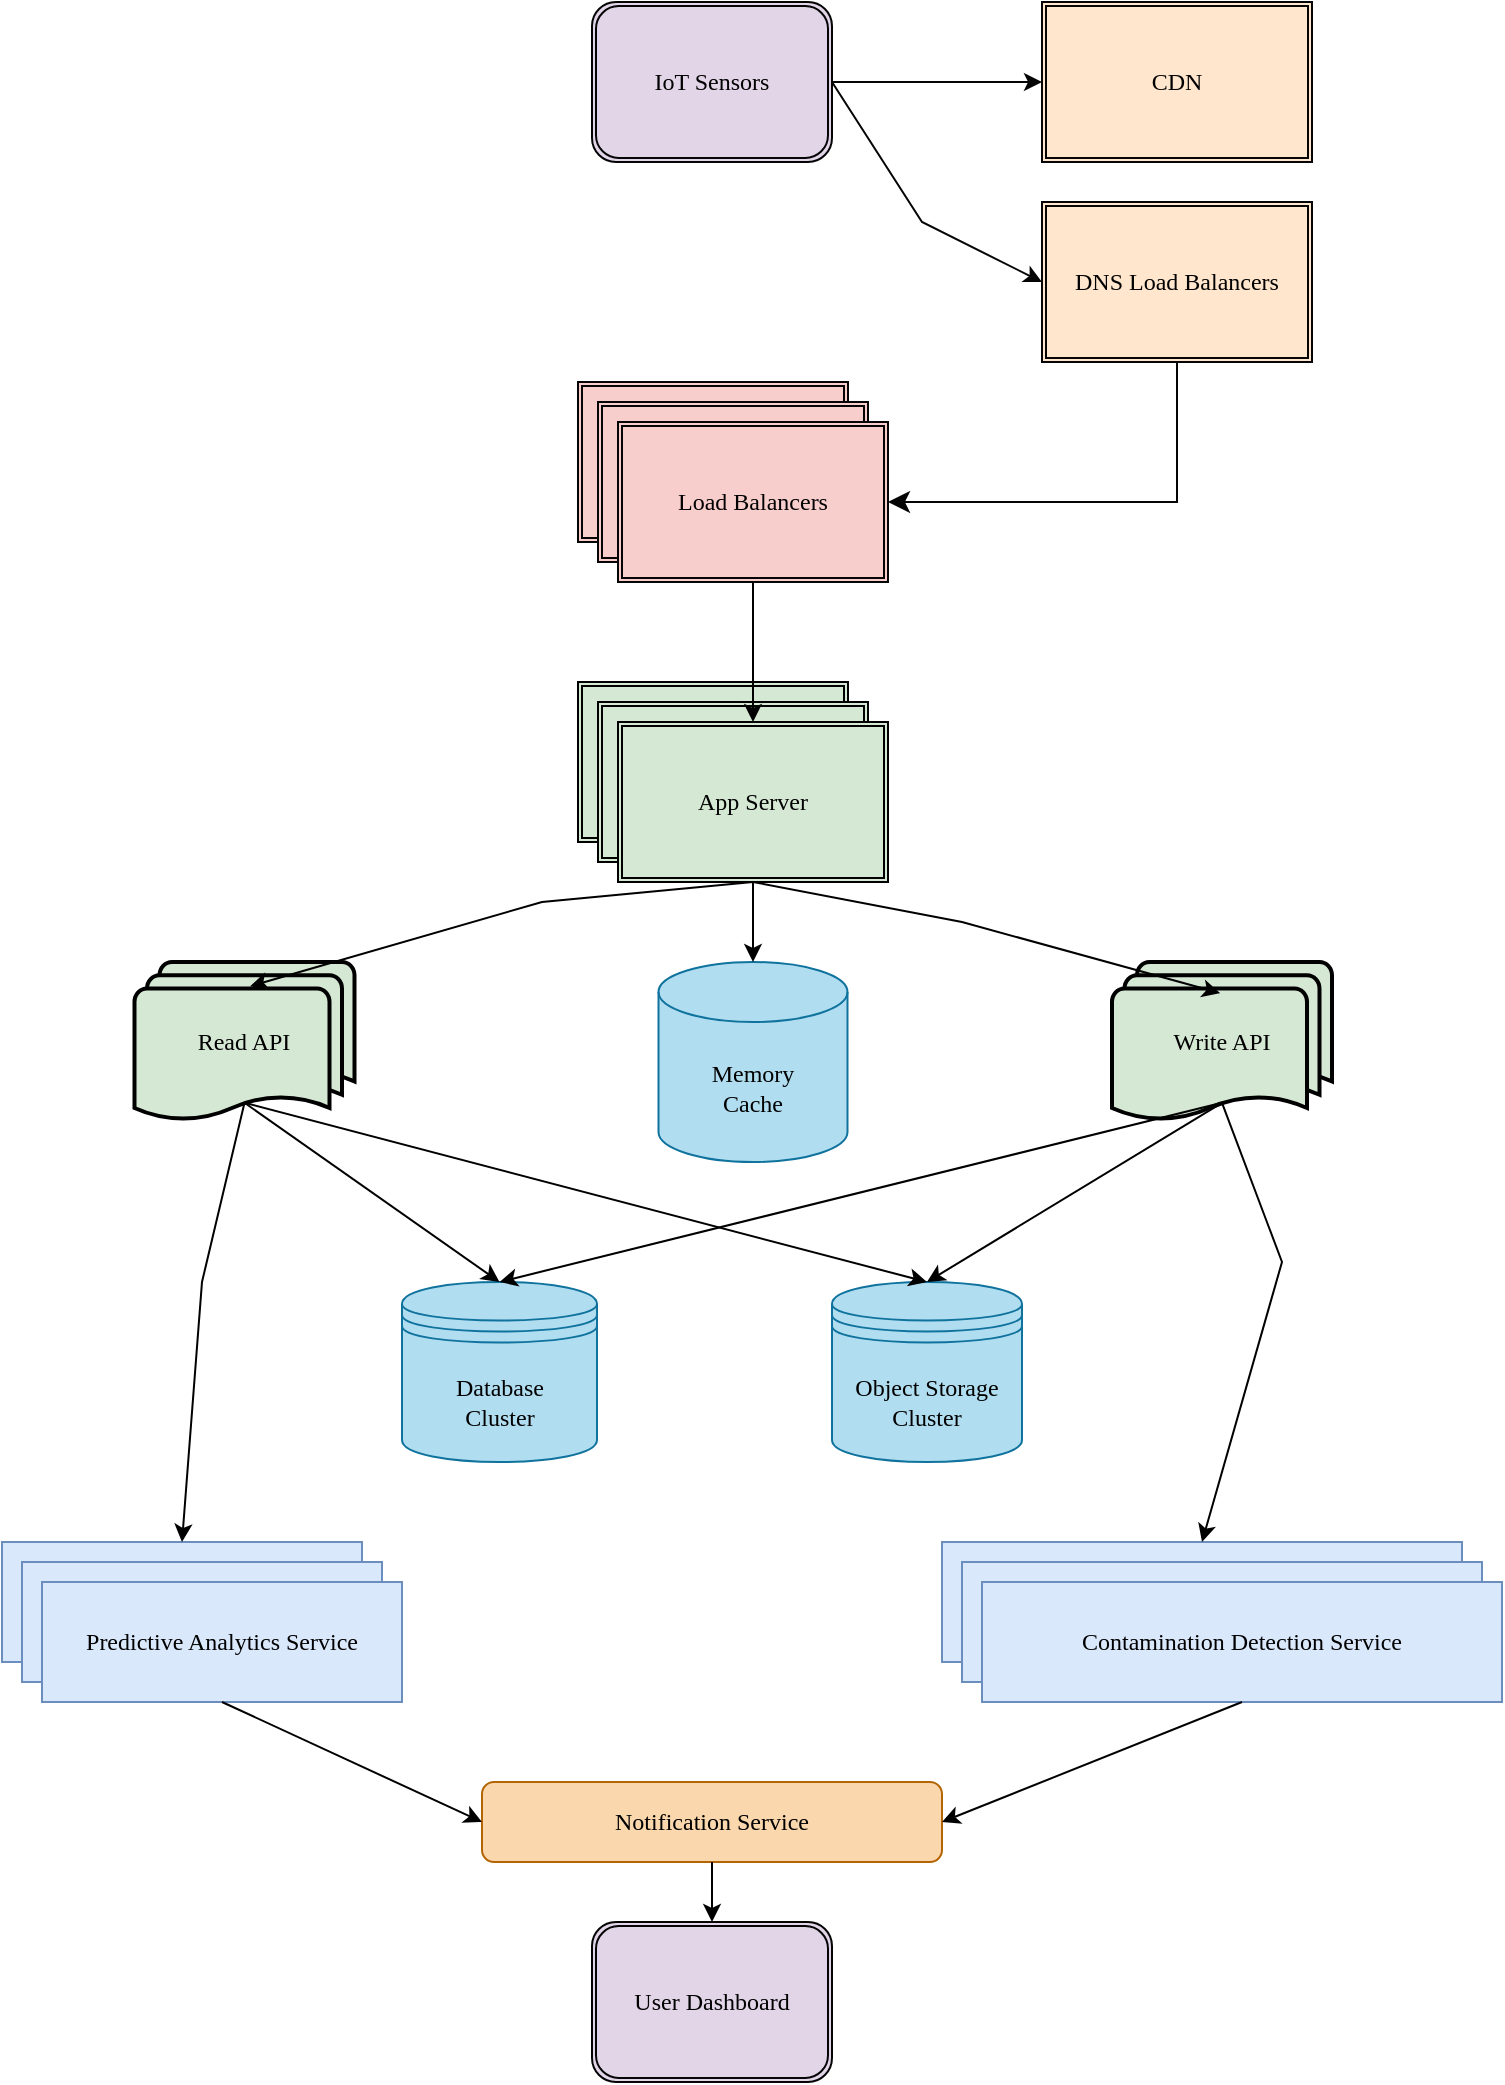 <mxfile version="26.0.7">
  <diagram name="High-Level Design" id="ZBv1_KpZOwENfsu05lCq">
    <mxGraphModel dx="2625" dy="1490" grid="1" gridSize="10" guides="1" tooltips="1" connect="1" arrows="1" fold="1" page="1" pageScale="1" pageWidth="1200" pageHeight="1920" math="0" shadow="0">
      <root>
        <mxCell id="0" />
        <mxCell id="1" parent="0" />
        <mxCell id="qNN8WSwoeSZNNqFQAVAW-3" value="IoT Sensors" style="shape=ext;double=1;rounded=1;whiteSpace=wrap;html=1;fillColor=#e1d5e7;strokeColor=light-dark(#050505, #9577a3);fontFamily=Comic Sans MS;" vertex="1" parent="1">
          <mxGeometry x="520" y="200" width="120" height="80" as="geometry" />
        </mxCell>
        <mxCell id="qNN8WSwoeSZNNqFQAVAW-5" value="DNS Load Balancers" style="shape=ext;double=1;rounded=0;whiteSpace=wrap;html=1;fillColor=#ffe6cc;strokeColor=light-dark(#050505, #9577a3);fontFamily=Comic Sans MS;" vertex="1" parent="1">
          <mxGeometry x="745" y="300" width="135" height="80" as="geometry" />
        </mxCell>
        <mxCell id="qNN8WSwoeSZNNqFQAVAW-6" value="CDN" style="shape=ext;double=1;rounded=0;whiteSpace=wrap;html=1;fillColor=#ffe6cc;strokeColor=light-dark(#050505, #9577a3);fontFamily=Comic Sans MS;" vertex="1" parent="1">
          <mxGeometry x="745" y="200" width="135" height="80" as="geometry" />
        </mxCell>
        <mxCell id="qNN8WSwoeSZNNqFQAVAW-8" value="" style="endArrow=classic;html=1;rounded=0;exitX=1;exitY=0.5;exitDx=0;exitDy=0;entryX=0;entryY=0.5;entryDx=0;entryDy=0;strokeColor=light-dark(#050505, #9577a3);fontFamily=Comic Sans MS;" edge="1" parent="1" source="qNN8WSwoeSZNNqFQAVAW-3" target="qNN8WSwoeSZNNqFQAVAW-6">
          <mxGeometry width="50" height="50" relative="1" as="geometry">
            <mxPoint x="665" y="260" as="sourcePoint" />
            <mxPoint x="715" y="210" as="targetPoint" />
          </mxGeometry>
        </mxCell>
        <mxCell id="qNN8WSwoeSZNNqFQAVAW-9" value="" style="endArrow=classic;html=1;rounded=0;entryX=0;entryY=0.5;entryDx=0;entryDy=0;exitX=1;exitY=0.5;exitDx=0;exitDy=0;strokeColor=light-dark(#050505, #9577a3);fontFamily=Comic Sans MS;" edge="1" parent="1" source="qNN8WSwoeSZNNqFQAVAW-3" target="qNN8WSwoeSZNNqFQAVAW-5">
          <mxGeometry width="50" height="50" relative="1" as="geometry">
            <mxPoint x="655" y="330" as="sourcePoint" />
            <mxPoint x="705" y="280" as="targetPoint" />
            <Array as="points">
              <mxPoint x="685" y="310" />
            </Array>
          </mxGeometry>
        </mxCell>
        <mxCell id="qNN8WSwoeSZNNqFQAVAW-10" value="DNS Load Balancers" style="shape=ext;double=1;rounded=0;whiteSpace=wrap;html=1;fillColor=#f8cecc;strokeColor=light-dark(#050505, #9577a3);fontFamily=Comic Sans MS;" vertex="1" parent="1">
          <mxGeometry x="513" y="390" width="135" height="80" as="geometry" />
        </mxCell>
        <mxCell id="qNN8WSwoeSZNNqFQAVAW-11" value="DNS Load Balancers" style="shape=ext;double=1;rounded=0;whiteSpace=wrap;html=1;fillColor=#f8cecc;strokeColor=light-dark(#050505, #9577a3);fontFamily=Comic Sans MS;" vertex="1" parent="1">
          <mxGeometry x="523" y="400" width="135" height="80" as="geometry" />
        </mxCell>
        <mxCell id="qNN8WSwoeSZNNqFQAVAW-12" value="Load Balancers" style="shape=ext;double=1;rounded=0;whiteSpace=wrap;html=1;fillColor=#f8cecc;strokeColor=light-dark(#050505, #9577a3);fontFamily=Comic Sans MS;" vertex="1" parent="1">
          <mxGeometry x="533" y="410" width="135" height="80" as="geometry" />
        </mxCell>
        <mxCell id="qNN8WSwoeSZNNqFQAVAW-13" value="" style="edgeStyle=segmentEdgeStyle;endArrow=classic;html=1;curved=0;rounded=0;endSize=8;startSize=8;entryX=1;entryY=0.5;entryDx=0;entryDy=0;exitX=0.5;exitY=1;exitDx=0;exitDy=0;strokeColor=light-dark(#050505, #9577a3);fontFamily=Comic Sans MS;" edge="1" parent="1" source="qNN8WSwoeSZNNqFQAVAW-5" target="qNN8WSwoeSZNNqFQAVAW-12">
          <mxGeometry width="50" height="50" relative="1" as="geometry">
            <mxPoint x="965" y="500" as="sourcePoint" />
            <mxPoint x="605" y="440" as="targetPoint" />
            <Array as="points">
              <mxPoint x="813" y="450" />
            </Array>
          </mxGeometry>
        </mxCell>
        <mxCell id="qNN8WSwoeSZNNqFQAVAW-14" value="App Server" style="shape=ext;double=1;rounded=0;whiteSpace=wrap;html=1;fillColor=#d5e8d4;strokeColor=#000000;fontFamily=Comic Sans MS;" vertex="1" parent="1">
          <mxGeometry x="513" y="540" width="135" height="80" as="geometry" />
        </mxCell>
        <mxCell id="qNN8WSwoeSZNNqFQAVAW-15" value="App Server" style="shape=ext;double=1;rounded=0;whiteSpace=wrap;html=1;fillColor=#d5e8d4;strokeColor=#000000;fontFamily=Comic Sans MS;" vertex="1" parent="1">
          <mxGeometry x="523" y="550" width="135" height="80" as="geometry" />
        </mxCell>
        <mxCell id="qNN8WSwoeSZNNqFQAVAW-16" value="App Server" style="shape=ext;double=1;rounded=0;whiteSpace=wrap;html=1;fillColor=#d5e8d4;strokeColor=#000000;fontFamily=Comic Sans MS;" vertex="1" parent="1">
          <mxGeometry x="533" y="560" width="135" height="80" as="geometry" />
        </mxCell>
        <mxCell id="qNN8WSwoeSZNNqFQAVAW-17" value="" style="endArrow=classic;html=1;rounded=0;exitX=0.5;exitY=1;exitDx=0;exitDy=0;entryX=0.5;entryY=0;entryDx=0;entryDy=0;fontFamily=Comic Sans MS;" edge="1" parent="1" source="qNN8WSwoeSZNNqFQAVAW-12" target="qNN8WSwoeSZNNqFQAVAW-16">
          <mxGeometry width="50" height="50" relative="1" as="geometry">
            <mxPoint x="555" y="630" as="sourcePoint" />
            <mxPoint x="585" y="530" as="targetPoint" />
          </mxGeometry>
        </mxCell>
        <mxCell id="qNN8WSwoeSZNNqFQAVAW-18" value="Read API" style="strokeWidth=2;html=1;shape=mxgraph.flowchart.multi-document;whiteSpace=wrap;fillColor=#d5e8d4;strokeColor=light-dark(#000000,#446E2C);fontFamily=Comic Sans MS;" vertex="1" parent="1">
          <mxGeometry x="291.25" y="680" width="110" height="80" as="geometry" />
        </mxCell>
        <mxCell id="qNN8WSwoeSZNNqFQAVAW-19" value="Write API" style="strokeWidth=2;html=1;shape=mxgraph.flowchart.multi-document;whiteSpace=wrap;fillColor=#d5e8d4;strokeColor=light-dark(#000000,#446E2C);fontFamily=Comic Sans MS;" vertex="1" parent="1">
          <mxGeometry x="780" y="680" width="110" height="80" as="geometry" />
        </mxCell>
        <mxCell id="qNN8WSwoeSZNNqFQAVAW-20" value="" style="endArrow=classic;html=1;rounded=0;entryX=0.525;entryY=0.152;entryDx=0;entryDy=0;entryPerimeter=0;exitX=0.5;exitY=1;exitDx=0;exitDy=0;fontFamily=Comic Sans MS;" edge="1" parent="1" source="qNN8WSwoeSZNNqFQAVAW-16" target="qNN8WSwoeSZNNqFQAVAW-18">
          <mxGeometry width="50" height="50" relative="1" as="geometry">
            <mxPoint x="555" y="630" as="sourcePoint" />
            <mxPoint x="605" y="580" as="targetPoint" />
            <Array as="points">
              <mxPoint x="495" y="650" />
            </Array>
          </mxGeometry>
        </mxCell>
        <mxCell id="qNN8WSwoeSZNNqFQAVAW-21" value="" style="endArrow=classic;html=1;rounded=0;exitX=0.5;exitY=1;exitDx=0;exitDy=0;entryX=0.492;entryY=0.195;entryDx=0;entryDy=0;entryPerimeter=0;fontFamily=Comic Sans MS;" edge="1" parent="1" source="qNN8WSwoeSZNNqFQAVAW-16" target="qNN8WSwoeSZNNqFQAVAW-19">
          <mxGeometry width="50" height="50" relative="1" as="geometry">
            <mxPoint x="555" y="630" as="sourcePoint" />
            <mxPoint x="605" y="580" as="targetPoint" />
            <Array as="points">
              <mxPoint x="705" y="660" />
            </Array>
          </mxGeometry>
        </mxCell>
        <mxCell id="qNN8WSwoeSZNNqFQAVAW-27" value="Database&lt;div&gt;Cluster&lt;/div&gt;" style="shape=datastore;whiteSpace=wrap;html=1;fillColor=#b1ddf0;strokeColor=#10739e;fontFamily=Comic Sans MS;" vertex="1" parent="1">
          <mxGeometry x="425" y="840" width="97.5" height="90" as="geometry" />
        </mxCell>
        <mxCell id="qNN8WSwoeSZNNqFQAVAW-28" value="Object Storage&lt;div&gt;Cluster&lt;/div&gt;" style="shape=datastore;whiteSpace=wrap;html=1;fillColor=#b1ddf0;strokeColor=#10739e;fontFamily=Comic Sans MS;" vertex="1" parent="1">
          <mxGeometry x="640" y="840" width="95" height="90" as="geometry" />
        </mxCell>
        <mxCell id="qNN8WSwoeSZNNqFQAVAW-29" value="User Dashboard" style="shape=ext;double=1;rounded=1;whiteSpace=wrap;html=1;fillColor=#e1d5e7;strokeColor=light-dark(#050505, #9577a3);fontFamily=Comic Sans MS;" vertex="1" parent="1">
          <mxGeometry x="520" y="1160" width="120" height="80" as="geometry" />
        </mxCell>
        <mxCell id="qNN8WSwoeSZNNqFQAVAW-30" value="" style="endArrow=classic;html=1;rounded=0;exitX=0.5;exitY=0.88;exitDx=0;exitDy=0;exitPerimeter=0;entryX=0.5;entryY=0;entryDx=0;entryDy=0;fontFamily=Comic Sans MS;" edge="1" parent="1" source="qNN8WSwoeSZNNqFQAVAW-18" target="qNN8WSwoeSZNNqFQAVAW-27">
          <mxGeometry width="50" height="50" relative="1" as="geometry">
            <mxPoint x="555" y="820" as="sourcePoint" />
            <mxPoint x="605" y="770" as="targetPoint" />
          </mxGeometry>
        </mxCell>
        <mxCell id="qNN8WSwoeSZNNqFQAVAW-31" value="" style="endArrow=classic;html=1;rounded=0;exitX=0.5;exitY=0.88;exitDx=0;exitDy=0;exitPerimeter=0;entryX=0.5;entryY=0;entryDx=0;entryDy=0;fontFamily=Comic Sans MS;" edge="1" parent="1" source="qNN8WSwoeSZNNqFQAVAW-18" target="qNN8WSwoeSZNNqFQAVAW-28">
          <mxGeometry width="50" height="50" relative="1" as="geometry">
            <mxPoint x="555" y="820" as="sourcePoint" />
            <mxPoint x="605" y="770" as="targetPoint" />
          </mxGeometry>
        </mxCell>
        <mxCell id="qNN8WSwoeSZNNqFQAVAW-32" value="" style="endArrow=classic;html=1;rounded=0;entryX=0.5;entryY=0;entryDx=0;entryDy=0;exitX=0.5;exitY=0.88;exitDx=0;exitDy=0;exitPerimeter=0;fontFamily=Comic Sans MS;" edge="1" parent="1" source="qNN8WSwoeSZNNqFQAVAW-19" target="qNN8WSwoeSZNNqFQAVAW-27">
          <mxGeometry width="50" height="50" relative="1" as="geometry">
            <mxPoint x="555" y="820" as="sourcePoint" />
            <mxPoint x="605" y="770" as="targetPoint" />
          </mxGeometry>
        </mxCell>
        <mxCell id="qNN8WSwoeSZNNqFQAVAW-33" value="" style="endArrow=classic;html=1;rounded=0;entryX=0.5;entryY=0;entryDx=0;entryDy=0;exitX=0.5;exitY=0.88;exitDx=0;exitDy=0;exitPerimeter=0;fontFamily=Comic Sans MS;" edge="1" parent="1" source="qNN8WSwoeSZNNqFQAVAW-19" target="qNN8WSwoeSZNNqFQAVAW-28">
          <mxGeometry width="50" height="50" relative="1" as="geometry">
            <mxPoint x="555" y="820" as="sourcePoint" />
            <mxPoint x="605" y="770" as="targetPoint" />
          </mxGeometry>
        </mxCell>
        <mxCell id="qNN8WSwoeSZNNqFQAVAW-34" value="" style="rounded=0;whiteSpace=wrap;html=1;fillColor=#dae8fc;strokeColor=#6c8ebf;fontFamily=Comic Sans MS;" vertex="1" parent="1">
          <mxGeometry x="225" y="970" width="180" height="60" as="geometry" />
        </mxCell>
        <mxCell id="qNN8WSwoeSZNNqFQAVAW-38" value="" style="rounded=0;whiteSpace=wrap;html=1;fillColor=#dae8fc;strokeColor=#6c8ebf;fontFamily=Comic Sans MS;" vertex="1" parent="1">
          <mxGeometry x="235" y="980" width="180" height="60" as="geometry" />
        </mxCell>
        <mxCell id="qNN8WSwoeSZNNqFQAVAW-39" value="Predictive Analytics Service" style="rounded=0;whiteSpace=wrap;html=1;fillColor=#dae8fc;strokeColor=#6c8ebf;fontFamily=Comic Sans MS;" vertex="1" parent="1">
          <mxGeometry x="245" y="990" width="180" height="60" as="geometry" />
        </mxCell>
        <mxCell id="qNN8WSwoeSZNNqFQAVAW-40" value="" style="rounded=0;whiteSpace=wrap;html=1;fillColor=#dae8fc;strokeColor=#6c8ebf;fontFamily=Comic Sans MS;" vertex="1" parent="1">
          <mxGeometry x="695" y="970" width="260" height="60" as="geometry" />
        </mxCell>
        <mxCell id="qNN8WSwoeSZNNqFQAVAW-43" value="" style="rounded=0;whiteSpace=wrap;html=1;fillColor=#dae8fc;strokeColor=#6c8ebf;fontFamily=Comic Sans MS;" vertex="1" parent="1">
          <mxGeometry x="705" y="980" width="260" height="60" as="geometry" />
        </mxCell>
        <mxCell id="qNN8WSwoeSZNNqFQAVAW-44" value="Contamination Detection Service" style="rounded=0;whiteSpace=wrap;html=1;fillColor=#dae8fc;strokeColor=#6c8ebf;fontFamily=Comic Sans MS;" vertex="1" parent="1">
          <mxGeometry x="715" y="990" width="260" height="60" as="geometry" />
        </mxCell>
        <mxCell id="qNN8WSwoeSZNNqFQAVAW-45" value="Notification Service" style="rounded=1;whiteSpace=wrap;html=1;fillColor=#fad7ac;strokeColor=#b46504;fontFamily=Comic Sans MS;" vertex="1" parent="1">
          <mxGeometry x="465" y="1090" width="230" height="40" as="geometry" />
        </mxCell>
        <mxCell id="qNN8WSwoeSZNNqFQAVAW-47" value="" style="endArrow=classic;html=1;rounded=0;exitX=0.5;exitY=0.88;exitDx=0;exitDy=0;exitPerimeter=0;entryX=0.5;entryY=0;entryDx=0;entryDy=0;fontFamily=Comic Sans MS;" edge="1" parent="1" source="qNN8WSwoeSZNNqFQAVAW-18" target="qNN8WSwoeSZNNqFQAVAW-34">
          <mxGeometry width="50" height="50" relative="1" as="geometry">
            <mxPoint x="555" y="960" as="sourcePoint" />
            <mxPoint x="605" y="910" as="targetPoint" />
            <Array as="points">
              <mxPoint x="325" y="840" />
            </Array>
          </mxGeometry>
        </mxCell>
        <mxCell id="qNN8WSwoeSZNNqFQAVAW-48" value="" style="endArrow=classic;html=1;rounded=0;exitX=0.5;exitY=0.88;exitDx=0;exitDy=0;exitPerimeter=0;entryX=0.5;entryY=0;entryDx=0;entryDy=0;fontFamily=Comic Sans MS;" edge="1" parent="1" source="qNN8WSwoeSZNNqFQAVAW-19" target="qNN8WSwoeSZNNqFQAVAW-40">
          <mxGeometry width="50" height="50" relative="1" as="geometry">
            <mxPoint x="555" y="960" as="sourcePoint" />
            <mxPoint x="605" y="910" as="targetPoint" />
            <Array as="points">
              <mxPoint x="865" y="830" />
            </Array>
          </mxGeometry>
        </mxCell>
        <mxCell id="qNN8WSwoeSZNNqFQAVAW-49" value="Memory&lt;br&gt;Cache" style="shape=cylinder3;whiteSpace=wrap;html=1;boundedLbl=1;backgroundOutline=1;size=15;fillColor=#b1ddf0;strokeColor=#10739e;fontFamily=Comic Sans MS;" vertex="1" parent="1">
          <mxGeometry x="553.25" y="680" width="94.5" height="100" as="geometry" />
        </mxCell>
        <mxCell id="qNN8WSwoeSZNNqFQAVAW-50" value="" style="endArrow=classic;html=1;rounded=0;exitX=0.5;exitY=1;exitDx=0;exitDy=0;entryX=0;entryY=0.5;entryDx=0;entryDy=0;" edge="1" parent="1" source="qNN8WSwoeSZNNqFQAVAW-39" target="qNN8WSwoeSZNNqFQAVAW-45">
          <mxGeometry width="50" height="50" relative="1" as="geometry">
            <mxPoint x="555" y="960" as="sourcePoint" />
            <mxPoint x="605" y="910" as="targetPoint" />
          </mxGeometry>
        </mxCell>
        <mxCell id="qNN8WSwoeSZNNqFQAVAW-51" value="" style="endArrow=classic;html=1;rounded=0;exitX=0.5;exitY=1;exitDx=0;exitDy=0;entryX=1;entryY=0.5;entryDx=0;entryDy=0;" edge="1" parent="1" source="qNN8WSwoeSZNNqFQAVAW-44" target="qNN8WSwoeSZNNqFQAVAW-45">
          <mxGeometry width="50" height="50" relative="1" as="geometry">
            <mxPoint x="555" y="960" as="sourcePoint" />
            <mxPoint x="605" y="910" as="targetPoint" />
          </mxGeometry>
        </mxCell>
        <mxCell id="qNN8WSwoeSZNNqFQAVAW-52" value="" style="endArrow=classic;html=1;rounded=0;exitX=0.5;exitY=1;exitDx=0;exitDy=0;entryX=0.5;entryY=0;entryDx=0;entryDy=0;" edge="1" parent="1" source="qNN8WSwoeSZNNqFQAVAW-45" target="qNN8WSwoeSZNNqFQAVAW-29">
          <mxGeometry width="50" height="50" relative="1" as="geometry">
            <mxPoint x="555" y="960" as="sourcePoint" />
            <mxPoint x="605" y="910" as="targetPoint" />
          </mxGeometry>
        </mxCell>
        <mxCell id="qNN8WSwoeSZNNqFQAVAW-53" value="" style="endArrow=classic;html=1;rounded=0;entryX=0.5;entryY=0;entryDx=0;entryDy=0;entryPerimeter=0;exitX=0.5;exitY=1;exitDx=0;exitDy=0;" edge="1" parent="1" source="qNN8WSwoeSZNNqFQAVAW-16" target="qNN8WSwoeSZNNqFQAVAW-49">
          <mxGeometry width="50" height="50" relative="1" as="geometry">
            <mxPoint x="715" y="690" as="sourcePoint" />
            <mxPoint x="605" y="630" as="targetPoint" />
          </mxGeometry>
        </mxCell>
      </root>
    </mxGraphModel>
  </diagram>
</mxfile>
